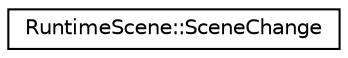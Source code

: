 digraph "Graphical Class Hierarchy"
{
  edge [fontname="Helvetica",fontsize="10",labelfontname="Helvetica",labelfontsize="10"];
  node [fontname="Helvetica",fontsize="10",shape=record];
  rankdir="LR";
  Node1 [label="RuntimeScene::SceneChange",height=0.2,width=0.4,color="black", fillcolor="white", style="filled",URL="$d9/d18/struct_runtime_scene_1_1_scene_change.html"];
}
